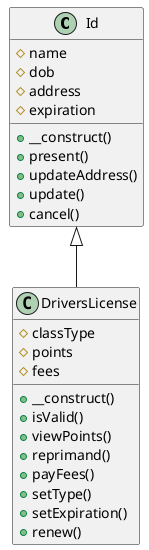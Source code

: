 @startuml
class Id {
    #name
    #dob
    #address
    #expiration
    +__construct()
    +present()
    +updateAddress()
    +update()
    +cancel()
}

class DriversLicense extends Id {
    #classType
    #points
    #fees
    +__construct()
    +isValid()
    +viewPoints()
    +reprimand()
    +payFees()
    +setType()
    +setExpiration()
    +renew()
}

@enduml